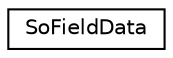 digraph "Graphical Class Hierarchy"
{
 // LATEX_PDF_SIZE
  edge [fontname="Helvetica",fontsize="10",labelfontname="Helvetica",labelfontsize="10"];
  node [fontname="Helvetica",fontsize="10",shape=record];
  rankdir="LR";
  Node0 [label="SoFieldData",height=0.2,width=0.4,color="black", fillcolor="white", style="filled",URL="$classSoFieldData.html",tooltip="The SoFieldData class is a container for a prototype set of fields."];
}
